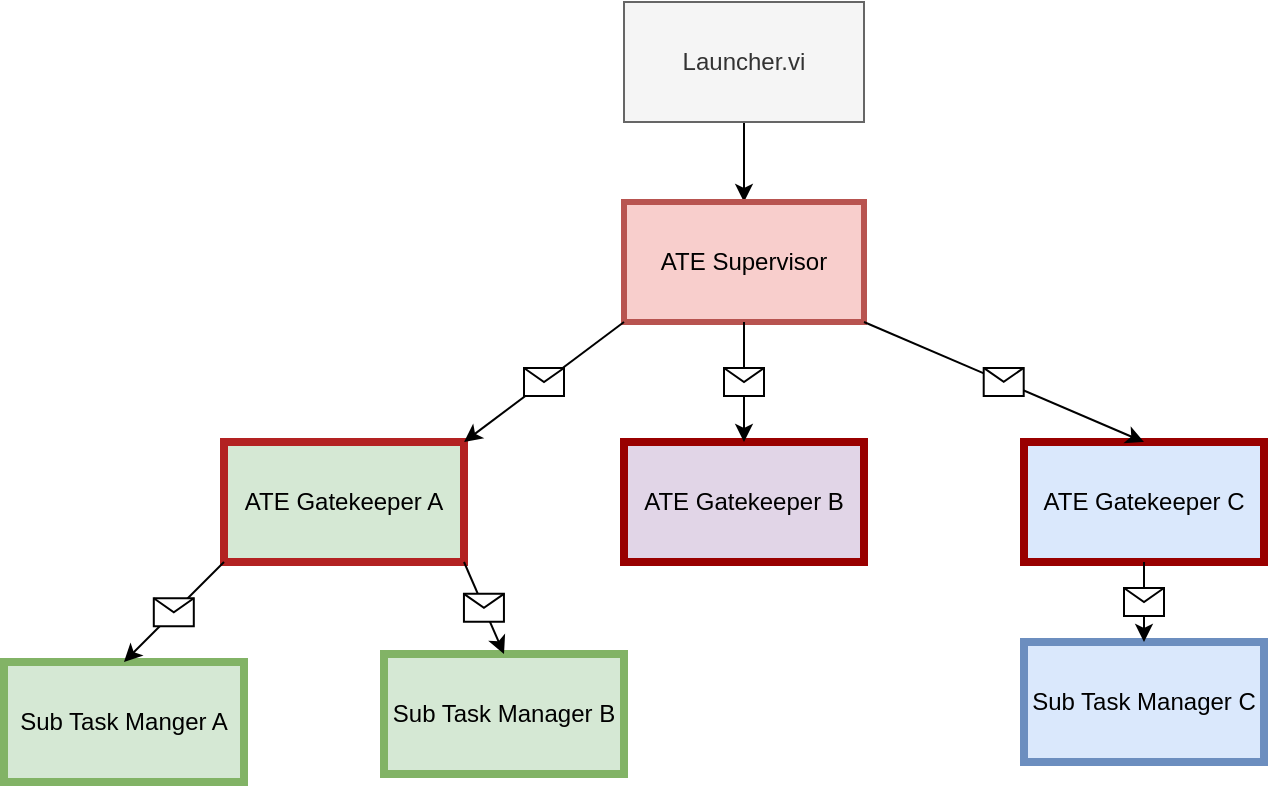 <mxfile version="13.6.10" type="github">
  <diagram id="HhnIf3Kix34MI0ee5N_B" name="Page-1">
    <mxGraphModel dx="2062" dy="1123" grid="0" gridSize="10" guides="1" tooltips="1" connect="1" arrows="1" fold="1" page="1" pageScale="1" pageWidth="850" pageHeight="1100" math="0" shadow="0">
      <root>
        <mxCell id="0" />
        <mxCell id="1" parent="0" />
        <mxCell id="fJKsE8pSLDMwHGcEIZI4-11" style="edgeStyle=orthogonalEdgeStyle;rounded=0;orthogonalLoop=1;jettySize=auto;html=1;exitX=0.5;exitY=1;exitDx=0;exitDy=0;entryX=0.5;entryY=0;entryDx=0;entryDy=0;" edge="1" parent="1" source="fJKsE8pSLDMwHGcEIZI4-1" target="fJKsE8pSLDMwHGcEIZI4-2">
          <mxGeometry relative="1" as="geometry" />
        </mxCell>
        <mxCell id="fJKsE8pSLDMwHGcEIZI4-1" value="Launcher.vi&lt;br&gt;" style="rounded=0;whiteSpace=wrap;html=1;fillColor=#f5f5f5;strokeColor=#666666;fontColor=#333333;" vertex="1" parent="1">
          <mxGeometry x="360" y="100" width="120" height="60" as="geometry" />
        </mxCell>
        <mxCell id="fJKsE8pSLDMwHGcEIZI4-2" value="ATE Supervisor" style="rounded=0;whiteSpace=wrap;html=1;fillColor=#f8cecc;strokeColor=#b85450;strokeWidth=3;" vertex="1" parent="1">
          <mxGeometry x="360" y="200" width="120" height="60" as="geometry" />
        </mxCell>
        <mxCell id="fJKsE8pSLDMwHGcEIZI4-3" value="ATE Gatekeeper B" style="rounded=0;whiteSpace=wrap;html=1;fillColor=#e1d5e7;strokeWidth=4;strokeColor=#990000;" vertex="1" parent="1">
          <mxGeometry x="360" y="320" width="120" height="60" as="geometry" />
        </mxCell>
        <mxCell id="fJKsE8pSLDMwHGcEIZI4-4" value="ATE Gatekeeper A" style="rounded=0;whiteSpace=wrap;html=1;fillColor=#d5e8d4;strokeColor=#B32222;strokeWidth=4;" vertex="1" parent="1">
          <mxGeometry x="160" y="320" width="120" height="60" as="geometry" />
        </mxCell>
        <mxCell id="fJKsE8pSLDMwHGcEIZI4-5" value="ATE Gatekeeper C" style="rounded=0;whiteSpace=wrap;html=1;fillColor=#dae8fc;strokeColor=#990000;strokeWidth=4;" vertex="1" parent="1">
          <mxGeometry x="560" y="320" width="120" height="60" as="geometry" />
        </mxCell>
        <mxCell id="fJKsE8pSLDMwHGcEIZI4-6" value="Sub Task Manger A" style="rounded=0;whiteSpace=wrap;html=1;strokeWidth=4;fillColor=#d5e8d4;strokeColor=#82b366;" vertex="1" parent="1">
          <mxGeometry x="50" y="430" width="120" height="60" as="geometry" />
        </mxCell>
        <mxCell id="fJKsE8pSLDMwHGcEIZI4-7" value="Sub Task Manager B" style="rounded=0;whiteSpace=wrap;html=1;strokeColor=#82b366;strokeWidth=4;fillColor=#d5e8d4;" vertex="1" parent="1">
          <mxGeometry x="240" y="426" width="120" height="60" as="geometry" />
        </mxCell>
        <mxCell id="fJKsE8pSLDMwHGcEIZI4-8" value="Sub Task Manager C" style="rounded=0;whiteSpace=wrap;html=1;fillColor=#dae8fc;strokeColor=#6c8ebf;strokeWidth=4;" vertex="1" parent="1">
          <mxGeometry x="560" y="420" width="120" height="60" as="geometry" />
        </mxCell>
        <mxCell id="fJKsE8pSLDMwHGcEIZI4-23" value="" style="endArrow=classic;html=1;exitX=0;exitY=1;exitDx=0;exitDy=0;entryX=1;entryY=0;entryDx=0;entryDy=0;" edge="1" parent="1" source="fJKsE8pSLDMwHGcEIZI4-2" target="fJKsE8pSLDMwHGcEIZI4-4">
          <mxGeometry relative="1" as="geometry">
            <mxPoint x="374" y="563" as="sourcePoint" />
            <mxPoint x="474" y="563" as="targetPoint" />
          </mxGeometry>
        </mxCell>
        <mxCell id="fJKsE8pSLDMwHGcEIZI4-24" value="" style="shape=message;html=1;outlineConnect=0;" vertex="1" parent="fJKsE8pSLDMwHGcEIZI4-23">
          <mxGeometry width="20" height="14" relative="1" as="geometry">
            <mxPoint x="-10" y="-7" as="offset" />
          </mxGeometry>
        </mxCell>
        <mxCell id="fJKsE8pSLDMwHGcEIZI4-25" value="" style="endArrow=classic;html=1;exitX=0.5;exitY=1;exitDx=0;exitDy=0;entryX=0.5;entryY=0;entryDx=0;entryDy=0;" edge="1" parent="1" source="fJKsE8pSLDMwHGcEIZI4-2" target="fJKsE8pSLDMwHGcEIZI4-3">
          <mxGeometry relative="1" as="geometry">
            <mxPoint x="374" y="563" as="sourcePoint" />
            <mxPoint x="474" y="563" as="targetPoint" />
          </mxGeometry>
        </mxCell>
        <mxCell id="fJKsE8pSLDMwHGcEIZI4-26" value="" style="shape=message;html=1;outlineConnect=0;" vertex="1" parent="fJKsE8pSLDMwHGcEIZI4-25">
          <mxGeometry width="20" height="14" relative="1" as="geometry">
            <mxPoint x="-10" y="-7" as="offset" />
          </mxGeometry>
        </mxCell>
        <mxCell id="fJKsE8pSLDMwHGcEIZI4-27" value="" style="endArrow=classic;html=1;exitX=1;exitY=1;exitDx=0;exitDy=0;entryX=0.5;entryY=0;entryDx=0;entryDy=0;" edge="1" parent="1" source="fJKsE8pSLDMwHGcEIZI4-2" target="fJKsE8pSLDMwHGcEIZI4-5">
          <mxGeometry relative="1" as="geometry">
            <mxPoint x="541" y="267" as="sourcePoint" />
            <mxPoint x="641" y="267" as="targetPoint" />
          </mxGeometry>
        </mxCell>
        <mxCell id="fJKsE8pSLDMwHGcEIZI4-28" value="" style="shape=message;html=1;outlineConnect=0;" vertex="1" parent="fJKsE8pSLDMwHGcEIZI4-27">
          <mxGeometry width="20" height="14" relative="1" as="geometry">
            <mxPoint x="-10" y="-7" as="offset" />
          </mxGeometry>
        </mxCell>
        <mxCell id="fJKsE8pSLDMwHGcEIZI4-29" value="" style="endArrow=classic;html=1;exitX=1;exitY=1;exitDx=0;exitDy=0;entryX=0.5;entryY=0;entryDx=0;entryDy=0;" edge="1" parent="1" source="fJKsE8pSLDMwHGcEIZI4-4" target="fJKsE8pSLDMwHGcEIZI4-7">
          <mxGeometry relative="1" as="geometry">
            <mxPoint x="354" y="410" as="sourcePoint" />
            <mxPoint x="454" y="410" as="targetPoint" />
          </mxGeometry>
        </mxCell>
        <mxCell id="fJKsE8pSLDMwHGcEIZI4-30" value="" style="shape=message;html=1;outlineConnect=0;" vertex="1" parent="fJKsE8pSLDMwHGcEIZI4-29">
          <mxGeometry width="20" height="14" relative="1" as="geometry">
            <mxPoint x="-10" y="-7" as="offset" />
          </mxGeometry>
        </mxCell>
        <mxCell id="fJKsE8pSLDMwHGcEIZI4-31" value="" style="endArrow=classic;html=1;exitX=0;exitY=1;exitDx=0;exitDy=0;entryX=0.5;entryY=0;entryDx=0;entryDy=0;" edge="1" parent="1" source="fJKsE8pSLDMwHGcEIZI4-4" target="fJKsE8pSLDMwHGcEIZI4-6">
          <mxGeometry relative="1" as="geometry">
            <mxPoint x="60" y="400" as="sourcePoint" />
            <mxPoint x="160" y="400" as="targetPoint" />
          </mxGeometry>
        </mxCell>
        <mxCell id="fJKsE8pSLDMwHGcEIZI4-32" value="" style="shape=message;html=1;outlineConnect=0;" vertex="1" parent="fJKsE8pSLDMwHGcEIZI4-31">
          <mxGeometry width="20" height="14" relative="1" as="geometry">
            <mxPoint x="-10" y="-7" as="offset" />
          </mxGeometry>
        </mxCell>
        <mxCell id="fJKsE8pSLDMwHGcEIZI4-33" value="" style="endArrow=classic;html=1;entryX=0.5;entryY=0;entryDx=0;entryDy=0;exitX=0.5;exitY=1;exitDx=0;exitDy=0;" edge="1" parent="1" source="fJKsE8pSLDMwHGcEIZI4-5" target="fJKsE8pSLDMwHGcEIZI4-8">
          <mxGeometry relative="1" as="geometry">
            <mxPoint x="609" y="380" as="sourcePoint" />
            <mxPoint x="709" y="380" as="targetPoint" />
          </mxGeometry>
        </mxCell>
        <mxCell id="fJKsE8pSLDMwHGcEIZI4-34" value="" style="shape=message;html=1;outlineConnect=0;" vertex="1" parent="fJKsE8pSLDMwHGcEIZI4-33">
          <mxGeometry width="20" height="14" relative="1" as="geometry">
            <mxPoint x="-10" y="-7" as="offset" />
          </mxGeometry>
        </mxCell>
      </root>
    </mxGraphModel>
  </diagram>
</mxfile>
